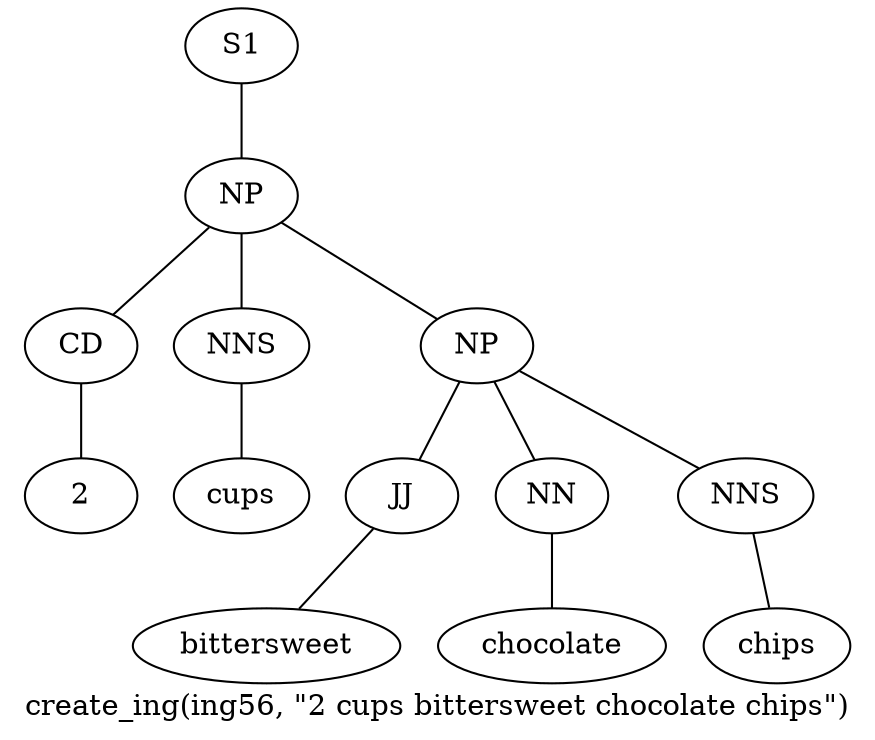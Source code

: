 graph SyntaxGraph {
	label = "create_ing(ing56, \"2 cups bittersweet chocolate chips\")";
	Node0 [label="S1"];
	Node1 [label="NP"];
	Node2 [label="CD"];
	Node3 [label="2"];
	Node4 [label="NNS"];
	Node5 [label="cups"];
	Node6 [label="NP"];
	Node7 [label="JJ"];
	Node8 [label="bittersweet"];
	Node9 [label="NN"];
	Node10 [label="chocolate"];
	Node11 [label="NNS"];
	Node12 [label="chips"];

	Node0 -- Node1;
	Node1 -- Node2;
	Node1 -- Node4;
	Node1 -- Node6;
	Node2 -- Node3;
	Node4 -- Node5;
	Node6 -- Node7;
	Node6 -- Node9;
	Node6 -- Node11;
	Node7 -- Node8;
	Node9 -- Node10;
	Node11 -- Node12;
}